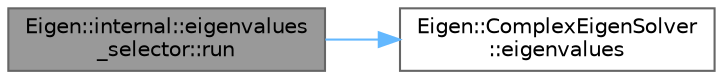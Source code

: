 digraph "Eigen::internal::eigenvalues_selector::run"
{
 // LATEX_PDF_SIZE
  bgcolor="transparent";
  edge [fontname=Helvetica,fontsize=10,labelfontname=Helvetica,labelfontsize=10];
  node [fontname=Helvetica,fontsize=10,shape=box,height=0.2,width=0.4];
  rankdir="LR";
  Node1 [id="Node000001",label="Eigen::internal::eigenvalues\l_selector::run",height=0.2,width=0.4,color="gray40", fillcolor="grey60", style="filled", fontcolor="black",tooltip=" "];
  Node1 -> Node2 [id="edge2_Node000001_Node000002",color="steelblue1",style="solid",tooltip=" "];
  Node2 [id="Node000002",label="Eigen::ComplexEigenSolver\l::eigenvalues",height=0.2,width=0.4,color="grey40", fillcolor="white", style="filled",URL="$class_eigen_1_1_complex_eigen_solver.html#a021de3dc1f37d4426a639eea39f9caae",tooltip="Returns the eigenvalues of given matrix."];
}
